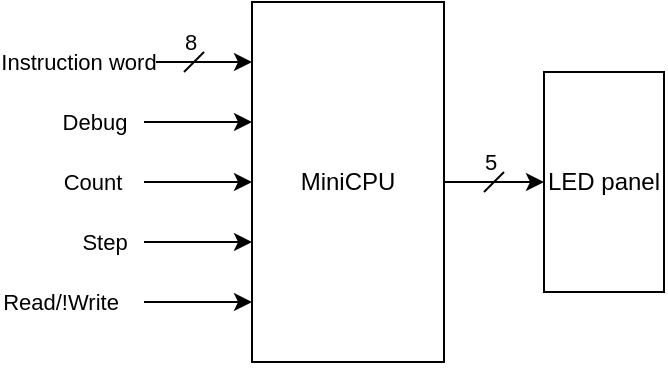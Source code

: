 <mxfile>
    <diagram name="Page-1" id="HJlYjbr4Hni7urxMzNgn">
        <mxGraphModel dx="353" dy="272" grid="1" gridSize="10" guides="1" tooltips="1" connect="1" arrows="1" fold="1" page="1" pageScale="1" pageWidth="827" pageHeight="1169" math="0" shadow="0">
            <root>
                <mxCell id="0"/>
                <mxCell id="1" parent="0"/>
                <mxCell id="SbQLLcVUO8iqOAUAcNTR-21" style="edgeStyle=orthogonalEdgeStyle;rounded=0;orthogonalLoop=1;jettySize=auto;html=1;" parent="1" source="SbQLLcVUO8iqOAUAcNTR-1" edge="1">
                    <mxGeometry relative="1" as="geometry">
                        <mxPoint x="500" y="290" as="targetPoint"/>
                    </mxGeometry>
                </mxCell>
                <mxCell id="SbQLLcVUO8iqOAUAcNTR-1" value="MiniCPU" style="rounded=0;whiteSpace=wrap;html=1;" parent="1" vertex="1">
                    <mxGeometry x="354" y="200" width="96" height="180" as="geometry"/>
                </mxCell>
                <mxCell id="SbQLLcVUO8iqOAUAcNTR-8" value="" style="endArrow=classic;html=1;rounded=0;" parent="1" edge="1">
                    <mxGeometry width="50" height="50" relative="1" as="geometry">
                        <mxPoint x="300" y="230" as="sourcePoint"/>
                        <mxPoint x="354" y="230" as="targetPoint"/>
                    </mxGeometry>
                </mxCell>
                <mxCell id="SbQLLcVUO8iqOAUAcNTR-14" value="Instruction word" style="edgeLabel;html=1;align=center;verticalAlign=middle;resizable=0;points=[];" parent="SbQLLcVUO8iqOAUAcNTR-8" vertex="1" connectable="0">
                    <mxGeometry x="-0.275" y="1" relative="1" as="geometry">
                        <mxPoint x="-53" y="1" as="offset"/>
                    </mxGeometry>
                </mxCell>
                <mxCell id="SbQLLcVUO8iqOAUAcNTR-9" value="" style="endArrow=classic;html=1;rounded=0;" parent="1" edge="1">
                    <mxGeometry width="50" height="50" relative="1" as="geometry">
                        <mxPoint x="300" y="260" as="sourcePoint"/>
                        <mxPoint x="354" y="260" as="targetPoint"/>
                    </mxGeometry>
                </mxCell>
                <mxCell id="SbQLLcVUO8iqOAUAcNTR-15" value="Debug" style="edgeLabel;html=1;align=center;verticalAlign=middle;resizable=0;points=[];" parent="SbQLLcVUO8iqOAUAcNTR-9" vertex="1" connectable="0">
                    <mxGeometry x="-0.157" y="-2" relative="1" as="geometry">
                        <mxPoint x="-48" y="-2" as="offset"/>
                    </mxGeometry>
                </mxCell>
                <mxCell id="SbQLLcVUO8iqOAUAcNTR-10" value="" style="endArrow=classic;html=1;rounded=0;" parent="1" edge="1">
                    <mxGeometry width="50" height="50" relative="1" as="geometry">
                        <mxPoint x="300" y="290" as="sourcePoint"/>
                        <mxPoint x="354" y="290" as="targetPoint"/>
                    </mxGeometry>
                </mxCell>
                <mxCell id="SbQLLcVUO8iqOAUAcNTR-16" value="Count" style="edgeLabel;html=1;align=center;verticalAlign=middle;resizable=0;points=[];" parent="SbQLLcVUO8iqOAUAcNTR-10" vertex="1" connectable="0">
                    <mxGeometry x="-0.038" y="-1" relative="1" as="geometry">
                        <mxPoint x="-52" y="-1" as="offset"/>
                    </mxGeometry>
                </mxCell>
                <mxCell id="SbQLLcVUO8iqOAUAcNTR-11" value="" style="endArrow=classic;html=1;rounded=0;" parent="1" edge="1">
                    <mxGeometry width="50" height="50" relative="1" as="geometry">
                        <mxPoint x="300" y="320" as="sourcePoint"/>
                        <mxPoint x="354" y="320" as="targetPoint"/>
                    </mxGeometry>
                </mxCell>
                <mxCell id="SbQLLcVUO8iqOAUAcNTR-12" value="Read/!Write" style="edgeLabel;html=1;align=center;verticalAlign=middle;resizable=0;points=[];" parent="SbQLLcVUO8iqOAUAcNTR-11" vertex="1" connectable="0">
                    <mxGeometry x="-0.315" y="1" relative="1" as="geometry">
                        <mxPoint x="-61" y="31" as="offset"/>
                    </mxGeometry>
                </mxCell>
                <mxCell id="SbQLLcVUO8iqOAUAcNTR-17" value="Step" style="edgeLabel;html=1;align=center;verticalAlign=middle;resizable=0;points=[];" parent="SbQLLcVUO8iqOAUAcNTR-11" vertex="1" connectable="0">
                    <mxGeometry x="-0.065" y="2" relative="1" as="geometry">
                        <mxPoint x="-45" y="2" as="offset"/>
                    </mxGeometry>
                </mxCell>
                <mxCell id="SbQLLcVUO8iqOAUAcNTR-13" value="" style="endArrow=classic;html=1;rounded=0;" parent="1" edge="1">
                    <mxGeometry width="50" height="50" relative="1" as="geometry">
                        <mxPoint x="300" y="350" as="sourcePoint"/>
                        <mxPoint x="354" y="350" as="targetPoint"/>
                    </mxGeometry>
                </mxCell>
                <mxCell id="SbQLLcVUO8iqOAUAcNTR-20" style="edgeStyle=orthogonalEdgeStyle;rounded=0;orthogonalLoop=1;jettySize=auto;html=1;exitX=0.5;exitY=1;exitDx=0;exitDy=0;" parent="1" source="SbQLLcVUO8iqOAUAcNTR-1" target="SbQLLcVUO8iqOAUAcNTR-1" edge="1">
                    <mxGeometry relative="1" as="geometry"/>
                </mxCell>
                <mxCell id="SbQLLcVUO8iqOAUAcNTR-24" value="LED panel" style="rounded=0;whiteSpace=wrap;html=1;" parent="1" vertex="1">
                    <mxGeometry x="500" y="235" width="60" height="110" as="geometry"/>
                </mxCell>
                <mxCell id="SbQLLcVUO8iqOAUAcNTR-27" value="" style="endArrow=none;html=1;rounded=0;" parent="1" edge="1">
                    <mxGeometry width="50" height="50" relative="1" as="geometry">
                        <mxPoint x="320" y="235" as="sourcePoint"/>
                        <mxPoint x="330" y="225" as="targetPoint"/>
                    </mxGeometry>
                </mxCell>
                <mxCell id="SbQLLcVUO8iqOAUAcNTR-28" value="8" style="edgeLabel;html=1;align=center;verticalAlign=middle;resizable=0;points=[];" parent="SbQLLcVUO8iqOAUAcNTR-27" vertex="1" connectable="0">
                    <mxGeometry x="-0.532" relative="1" as="geometry">
                        <mxPoint y="-13" as="offset"/>
                    </mxGeometry>
                </mxCell>
                <mxCell id="SbQLLcVUO8iqOAUAcNTR-29" value="" style="endArrow=none;html=1;rounded=0;" parent="1" edge="1">
                    <mxGeometry width="50" height="50" relative="1" as="geometry">
                        <mxPoint x="470" y="295" as="sourcePoint"/>
                        <mxPoint x="480" y="285" as="targetPoint"/>
                    </mxGeometry>
                </mxCell>
                <mxCell id="SbQLLcVUO8iqOAUAcNTR-30" value="5" style="edgeLabel;html=1;align=center;verticalAlign=middle;resizable=0;points=[];" parent="SbQLLcVUO8iqOAUAcNTR-29" vertex="1" connectable="0">
                    <mxGeometry x="-0.532" relative="1" as="geometry">
                        <mxPoint y="-13" as="offset"/>
                    </mxGeometry>
                </mxCell>
            </root>
        </mxGraphModel>
    </diagram>
</mxfile>